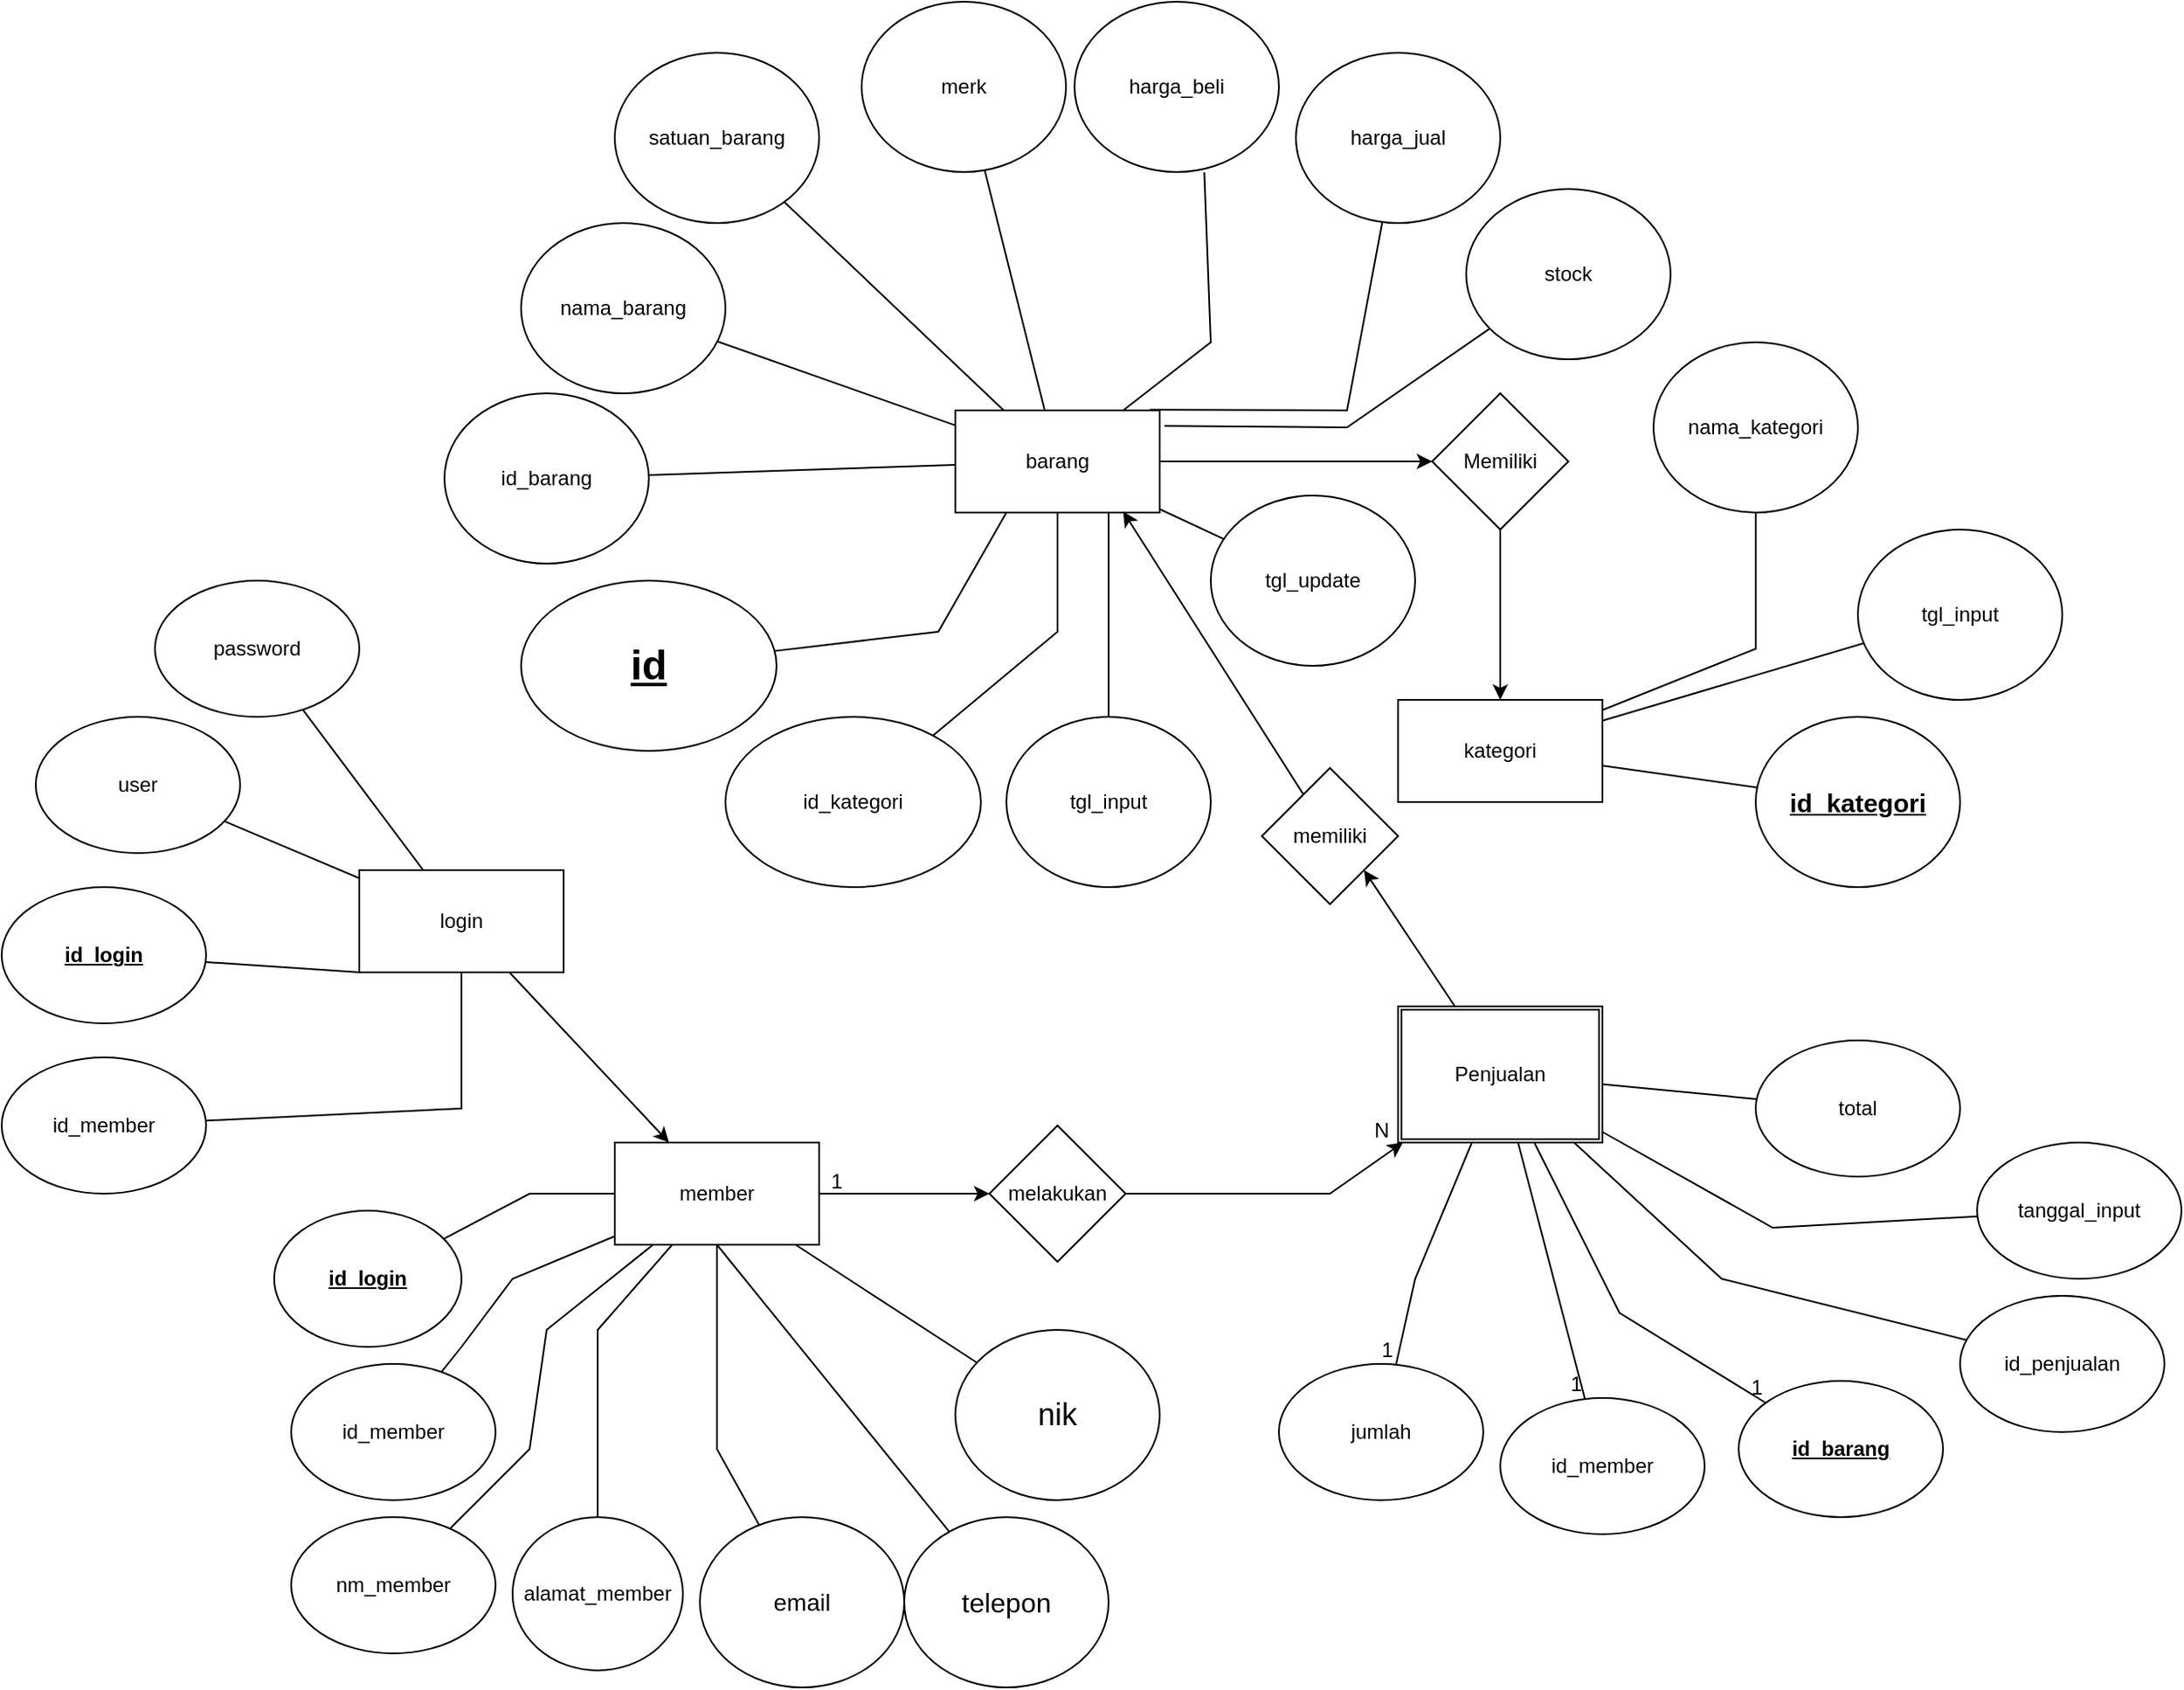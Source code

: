 <mxfile version="24.2.8" type="device">
  <diagram name="Page-1" id="Ta4fngU8CTSRcV5Dksh-">
    <mxGraphModel dx="2199" dy="2141" grid="1" gridSize="10" guides="1" tooltips="1" connect="1" arrows="1" fold="1" page="1" pageScale="1" pageWidth="850" pageHeight="1100" math="0" shadow="0">
      <root>
        <mxCell id="0" />
        <mxCell id="1" parent="0" />
        <mxCell id="ySG-ZQxcT2D6V-AMraM6-2" value="member" style="rounded=0;whiteSpace=wrap;html=1;" parent="1" vertex="1">
          <mxGeometry x="330" y="340" width="120" height="60" as="geometry" />
        </mxCell>
        <mxCell id="ySG-ZQxcT2D6V-AMraM6-3" value="id_member" style="ellipse;whiteSpace=wrap;html=1;" parent="1" vertex="1">
          <mxGeometry x="140" y="470" width="120" height="80" as="geometry" />
        </mxCell>
        <mxCell id="ySG-ZQxcT2D6V-AMraM6-4" value="nm_member" style="ellipse;whiteSpace=wrap;html=1;" parent="1" vertex="1">
          <mxGeometry x="140" y="560" width="120" height="80" as="geometry" />
        </mxCell>
        <mxCell id="ySG-ZQxcT2D6V-AMraM6-5" value="alamat_member" style="ellipse;whiteSpace=wrap;html=1;" parent="1" vertex="1">
          <mxGeometry x="270" y="560" width="100" height="90" as="geometry" />
        </mxCell>
        <mxCell id="ySG-ZQxcT2D6V-AMraM6-8" value="" style="endArrow=none;html=1;rounded=0;" parent="1" source="ySG-ZQxcT2D6V-AMraM6-3" target="ySG-ZQxcT2D6V-AMraM6-2" edge="1">
          <mxGeometry relative="1" as="geometry">
            <mxPoint x="280" y="110" as="sourcePoint" />
            <mxPoint x="440" y="110" as="targetPoint" />
            <Array as="points">
              <mxPoint x="240" y="460" />
              <mxPoint x="270" y="420" />
            </Array>
          </mxGeometry>
        </mxCell>
        <mxCell id="ySG-ZQxcT2D6V-AMraM6-12" value="" style="endArrow=none;html=1;rounded=0;" parent="1" source="ySG-ZQxcT2D6V-AMraM6-5" target="ySG-ZQxcT2D6V-AMraM6-2" edge="1">
          <mxGeometry relative="1" as="geometry">
            <mxPoint x="360" y="300" as="sourcePoint" />
            <mxPoint x="520" y="300" as="targetPoint" />
            <Array as="points">
              <mxPoint x="320" y="520" />
              <mxPoint x="320" y="450" />
            </Array>
          </mxGeometry>
        </mxCell>
        <mxCell id="ySG-ZQxcT2D6V-AMraM6-14" value="" style="endArrow=none;html=1;rounded=0;" parent="1" source="ySG-ZQxcT2D6V-AMraM6-4" target="ySG-ZQxcT2D6V-AMraM6-2" edge="1">
          <mxGeometry relative="1" as="geometry">
            <mxPoint x="260" y="440" as="sourcePoint" />
            <mxPoint x="420" y="440" as="targetPoint" />
            <Array as="points">
              <mxPoint x="250" y="550" />
              <mxPoint x="280" y="520" />
              <mxPoint x="290" y="450" />
            </Array>
          </mxGeometry>
        </mxCell>
        <mxCell id="ySG-ZQxcT2D6V-AMraM6-29" value="Penjualan" style="shape=ext;double=1;rounded=0;whiteSpace=wrap;html=1;" parent="1" vertex="1">
          <mxGeometry x="790" y="260" width="120" height="80" as="geometry" />
        </mxCell>
        <mxCell id="ySG-ZQxcT2D6V-AMraM6-31" value="&lt;div&gt;jumlah&lt;/div&gt;" style="ellipse;whiteSpace=wrap;html=1;" parent="1" vertex="1">
          <mxGeometry x="720" y="470" width="120" height="80" as="geometry" />
        </mxCell>
        <mxCell id="ySG-ZQxcT2D6V-AMraM6-32" value="id_penjualan" style="ellipse;whiteSpace=wrap;html=1;" parent="1" vertex="1">
          <mxGeometry x="1120" y="430" width="120" height="80" as="geometry" />
        </mxCell>
        <mxCell id="ySG-ZQxcT2D6V-AMraM6-33" value="&lt;u&gt;&lt;b&gt;id_barang&lt;/b&gt;&lt;/u&gt;" style="ellipse;whiteSpace=wrap;html=1;" parent="1" vertex="1">
          <mxGeometry x="990" y="480" width="120" height="80" as="geometry" />
        </mxCell>
        <mxCell id="ySG-ZQxcT2D6V-AMraM6-34" value="id_member" style="ellipse;whiteSpace=wrap;html=1;" parent="1" vertex="1">
          <mxGeometry x="850" y="490" width="120" height="80" as="geometry" />
        </mxCell>
        <mxCell id="ySG-ZQxcT2D6V-AMraM6-35" value="" style="endArrow=none;html=1;rounded=0;" parent="1" source="ySG-ZQxcT2D6V-AMraM6-29" target="ySG-ZQxcT2D6V-AMraM6-33" edge="1">
          <mxGeometry relative="1" as="geometry">
            <mxPoint x="420" y="550" as="sourcePoint" />
            <mxPoint x="580" y="550" as="targetPoint" />
            <Array as="points">
              <mxPoint x="920" y="440" />
            </Array>
          </mxGeometry>
        </mxCell>
        <mxCell id="ySG-ZQxcT2D6V-AMraM6-36" value="1" style="resizable=0;html=1;whiteSpace=wrap;align=right;verticalAlign=bottom;" parent="ySG-ZQxcT2D6V-AMraM6-35" connectable="0" vertex="1">
          <mxGeometry x="1" relative="1" as="geometry" />
        </mxCell>
        <mxCell id="ySG-ZQxcT2D6V-AMraM6-39" value="" style="endArrow=none;html=1;rounded=0;" parent="1" source="ySG-ZQxcT2D6V-AMraM6-29" target="ySG-ZQxcT2D6V-AMraM6-31" edge="1">
          <mxGeometry relative="1" as="geometry">
            <mxPoint x="420" y="550" as="sourcePoint" />
            <mxPoint x="580" y="550" as="targetPoint" />
            <Array as="points">
              <mxPoint x="800" y="420" />
            </Array>
          </mxGeometry>
        </mxCell>
        <mxCell id="ySG-ZQxcT2D6V-AMraM6-40" value="1" style="resizable=0;html=1;whiteSpace=wrap;align=right;verticalAlign=bottom;" parent="ySG-ZQxcT2D6V-AMraM6-39" connectable="0" vertex="1">
          <mxGeometry x="1" relative="1" as="geometry" />
        </mxCell>
        <mxCell id="ySG-ZQxcT2D6V-AMraM6-41" value="" style="endArrow=none;html=1;rounded=0;" parent="1" source="ySG-ZQxcT2D6V-AMraM6-29" target="ySG-ZQxcT2D6V-AMraM6-34" edge="1">
          <mxGeometry relative="1" as="geometry">
            <mxPoint x="420" y="550" as="sourcePoint" />
            <mxPoint x="580" y="550" as="targetPoint" />
          </mxGeometry>
        </mxCell>
        <mxCell id="ySG-ZQxcT2D6V-AMraM6-42" value="1" style="resizable=0;html=1;whiteSpace=wrap;align=right;verticalAlign=bottom;" parent="ySG-ZQxcT2D6V-AMraM6-41" connectable="0" vertex="1">
          <mxGeometry x="1" relative="1" as="geometry" />
        </mxCell>
        <mxCell id="ySG-ZQxcT2D6V-AMraM6-44" value="" style="endArrow=none;html=1;rounded=0;" parent="1" source="ySG-ZQxcT2D6V-AMraM6-32" target="ySG-ZQxcT2D6V-AMraM6-29" edge="1">
          <mxGeometry relative="1" as="geometry">
            <mxPoint x="420" y="550" as="sourcePoint" />
            <mxPoint x="580" y="550" as="targetPoint" />
            <Array as="points">
              <mxPoint x="980" y="420" />
            </Array>
          </mxGeometry>
        </mxCell>
        <mxCell id="ySG-ZQxcT2D6V-AMraM6-47" value="&lt;font style=&quot;font-size: 16px;&quot;&gt;telepon&lt;/font&gt;" style="ellipse;whiteSpace=wrap;html=1;" parent="1" vertex="1">
          <mxGeometry x="500" y="560" width="120" height="100" as="geometry" />
        </mxCell>
        <mxCell id="ySG-ZQxcT2D6V-AMraM6-48" value="" style="endArrow=none;html=1;rounded=0;exitX=0.5;exitY=1;exitDx=0;exitDy=0;" parent="1" source="ySG-ZQxcT2D6V-AMraM6-2" target="ySG-ZQxcT2D6V-AMraM6-47" edge="1">
          <mxGeometry relative="1" as="geometry">
            <mxPoint x="405" y="302" as="sourcePoint" />
            <mxPoint x="425" y="240" as="targetPoint" />
          </mxGeometry>
        </mxCell>
        <mxCell id="ySG-ZQxcT2D6V-AMraM6-50" value="kategori" style="rounded=0;whiteSpace=wrap;html=1;" parent="1" vertex="1">
          <mxGeometry x="790" y="80" width="120" height="60" as="geometry" />
        </mxCell>
        <mxCell id="ySG-ZQxcT2D6V-AMraM6-51" value="nama_kategori" style="ellipse;whiteSpace=wrap;html=1;" parent="1" vertex="1">
          <mxGeometry x="940" y="-130" width="120" height="100" as="geometry" />
        </mxCell>
        <mxCell id="ySG-ZQxcT2D6V-AMraM6-52" value="&lt;u&gt;&lt;b&gt;&lt;font style=&quot;font-size: 15px;&quot;&gt;id_kategori&lt;/font&gt;&lt;/b&gt;&lt;/u&gt;" style="ellipse;whiteSpace=wrap;html=1;" parent="1" vertex="1">
          <mxGeometry x="1000" y="90" width="120" height="100" as="geometry" />
        </mxCell>
        <mxCell id="ySG-ZQxcT2D6V-AMraM6-54" value="tgl_input" style="ellipse;whiteSpace=wrap;html=1;" parent="1" vertex="1">
          <mxGeometry x="1060" y="-20" width="120" height="100" as="geometry" />
        </mxCell>
        <mxCell id="ySG-ZQxcT2D6V-AMraM6-55" value="" style="endArrow=none;html=1;rounded=0;" parent="1" source="ySG-ZQxcT2D6V-AMraM6-50" target="ySG-ZQxcT2D6V-AMraM6-52" edge="1">
          <mxGeometry relative="1" as="geometry">
            <mxPoint x="375" y="340" as="sourcePoint" />
            <mxPoint x="375" y="410" as="targetPoint" />
          </mxGeometry>
        </mxCell>
        <mxCell id="ySG-ZQxcT2D6V-AMraM6-57" value="" style="endArrow=none;html=1;rounded=0;" parent="1" source="ySG-ZQxcT2D6V-AMraM6-50" target="ySG-ZQxcT2D6V-AMraM6-51" edge="1">
          <mxGeometry relative="1" as="geometry">
            <mxPoint x="650" y="177" as="sourcePoint" />
            <mxPoint x="599" y="183" as="targetPoint" />
            <Array as="points">
              <mxPoint x="1000" y="50" />
            </Array>
          </mxGeometry>
        </mxCell>
        <mxCell id="ySG-ZQxcT2D6V-AMraM6-61" value="" style="endArrow=none;html=1;rounded=0;" parent="1" source="ySG-ZQxcT2D6V-AMraM6-50" target="ySG-ZQxcT2D6V-AMraM6-54" edge="1">
          <mxGeometry relative="1" as="geometry">
            <mxPoint x="670" y="197" as="sourcePoint" />
            <mxPoint x="619" y="203" as="targetPoint" />
          </mxGeometry>
        </mxCell>
        <mxCell id="ySG-ZQxcT2D6V-AMraM6-65" value="barang" style="rounded=0;whiteSpace=wrap;html=1;" parent="1" vertex="1">
          <mxGeometry x="530" y="-90" width="120" height="60" as="geometry" />
        </mxCell>
        <mxCell id="ySG-ZQxcT2D6V-AMraM6-66" value="&lt;font style=&quot;font-size: 24px;&quot;&gt;&lt;u&gt;&lt;b&gt;id&lt;/b&gt;&lt;/u&gt;&lt;/font&gt;" style="ellipse;whiteSpace=wrap;html=1;" parent="1" vertex="1">
          <mxGeometry x="275" y="10" width="150" height="100" as="geometry" />
        </mxCell>
        <mxCell id="ySG-ZQxcT2D6V-AMraM6-67" value="nama_barang" style="ellipse;whiteSpace=wrap;html=1;" parent="1" vertex="1">
          <mxGeometry x="275" y="-200" width="120" height="100" as="geometry" />
        </mxCell>
        <mxCell id="ySG-ZQxcT2D6V-AMraM6-68" value="merk" style="ellipse;whiteSpace=wrap;html=1;" parent="1" vertex="1">
          <mxGeometry x="475" y="-330" width="120" height="100" as="geometry" />
        </mxCell>
        <mxCell id="ySG-ZQxcT2D6V-AMraM6-69" value="id_barang" style="ellipse;whiteSpace=wrap;html=1;" parent="1" vertex="1">
          <mxGeometry x="230" y="-100" width="120" height="100" as="geometry" />
        </mxCell>
        <mxCell id="ySG-ZQxcT2D6V-AMraM6-71" value="" style="endArrow=none;html=1;rounded=0;exitX=0.25;exitY=1;exitDx=0;exitDy=0;" parent="1" source="ySG-ZQxcT2D6V-AMraM6-65" target="ySG-ZQxcT2D6V-AMraM6-66" edge="1">
          <mxGeometry relative="1" as="geometry">
            <mxPoint x="703" y="140" as="sourcePoint" />
            <mxPoint x="691" y="89" as="targetPoint" />
            <Array as="points">
              <mxPoint x="520" y="40" />
            </Array>
          </mxGeometry>
        </mxCell>
        <mxCell id="ySG-ZQxcT2D6V-AMraM6-74" value="" style="endArrow=none;html=1;rounded=0;" parent="1" source="ySG-ZQxcT2D6V-AMraM6-65" target="ySG-ZQxcT2D6V-AMraM6-67" edge="1">
          <mxGeometry relative="1" as="geometry">
            <mxPoint x="620" y="380" as="sourcePoint" />
            <mxPoint x="730" y="314" as="targetPoint" />
          </mxGeometry>
        </mxCell>
        <mxCell id="ySG-ZQxcT2D6V-AMraM6-76" value="" style="endArrow=none;html=1;rounded=0;" parent="1" source="ySG-ZQxcT2D6V-AMraM6-65" target="ySG-ZQxcT2D6V-AMraM6-69" edge="1">
          <mxGeometry relative="1" as="geometry">
            <mxPoint x="630" y="390" as="sourcePoint" />
            <mxPoint x="740" y="324" as="targetPoint" />
          </mxGeometry>
        </mxCell>
        <mxCell id="ySG-ZQxcT2D6V-AMraM6-78" value="" style="endArrow=none;html=1;rounded=0;" parent="1" source="ySG-ZQxcT2D6V-AMraM6-65" target="ySG-ZQxcT2D6V-AMraM6-68" edge="1">
          <mxGeometry relative="1" as="geometry">
            <mxPoint x="640" y="400" as="sourcePoint" />
            <mxPoint x="750" y="334" as="targetPoint" />
          </mxGeometry>
        </mxCell>
        <mxCell id="ySG-ZQxcT2D6V-AMraM6-80" value="melakukan" style="rhombus;whiteSpace=wrap;html=1;" parent="1" vertex="1">
          <mxGeometry x="550" y="330" width="80" height="80" as="geometry" />
        </mxCell>
        <mxCell id="ySG-ZQxcT2D6V-AMraM6-92" value="harga_beli" style="ellipse;whiteSpace=wrap;html=1;" parent="1" vertex="1">
          <mxGeometry x="600" y="-330" width="120" height="100" as="geometry" />
        </mxCell>
        <mxCell id="ySG-ZQxcT2D6V-AMraM6-94" value="harga_jual" style="ellipse;whiteSpace=wrap;html=1;" parent="1" vertex="1">
          <mxGeometry x="730" y="-300" width="120" height="100" as="geometry" />
        </mxCell>
        <mxCell id="ySG-ZQxcT2D6V-AMraM6-95" value="satuan_barang" style="ellipse;whiteSpace=wrap;html=1;" parent="1" vertex="1">
          <mxGeometry x="330" y="-300" width="120" height="100" as="geometry" />
        </mxCell>
        <mxCell id="ySG-ZQxcT2D6V-AMraM6-96" value="stock" style="ellipse;whiteSpace=wrap;html=1;" parent="1" vertex="1">
          <mxGeometry x="830" y="-220" width="120" height="100" as="geometry" />
        </mxCell>
        <mxCell id="ySG-ZQxcT2D6V-AMraM6-97" value="" style="endArrow=none;html=1;rounded=0;entryX=0.635;entryY=1.002;entryDx=0;entryDy=0;entryPerimeter=0;" parent="1" source="ySG-ZQxcT2D6V-AMraM6-65" target="ySG-ZQxcT2D6V-AMraM6-92" edge="1">
          <mxGeometry relative="1" as="geometry">
            <mxPoint x="1010" y="191" as="sourcePoint" />
            <mxPoint x="1226" y="159" as="targetPoint" />
            <Array as="points">
              <mxPoint x="680" y="-130" />
            </Array>
          </mxGeometry>
        </mxCell>
        <mxCell id="ySG-ZQxcT2D6V-AMraM6-99" value="" style="endArrow=none;html=1;rounded=0;exitX=0.951;exitY=-0.006;exitDx=0;exitDy=0;exitPerimeter=0;" parent="1" source="ySG-ZQxcT2D6V-AMraM6-65" target="ySG-ZQxcT2D6V-AMraM6-94" edge="1">
          <mxGeometry relative="1" as="geometry">
            <mxPoint x="1020" y="201" as="sourcePoint" />
            <mxPoint x="1236" y="169" as="targetPoint" />
            <Array as="points">
              <mxPoint x="760" y="-90" />
            </Array>
          </mxGeometry>
        </mxCell>
        <mxCell id="ySG-ZQxcT2D6V-AMraM6-101" value="" style="endArrow=none;html=1;rounded=0;" parent="1" source="ySG-ZQxcT2D6V-AMraM6-65" target="ySG-ZQxcT2D6V-AMraM6-95" edge="1">
          <mxGeometry relative="1" as="geometry">
            <mxPoint x="1030" y="211" as="sourcePoint" />
            <mxPoint x="1246" y="179" as="targetPoint" />
          </mxGeometry>
        </mxCell>
        <mxCell id="ySG-ZQxcT2D6V-AMraM6-103" value="" style="endArrow=none;html=1;rounded=0;exitX=1.023;exitY=0.153;exitDx=0;exitDy=0;exitPerimeter=0;" parent="1" source="ySG-ZQxcT2D6V-AMraM6-65" target="ySG-ZQxcT2D6V-AMraM6-96" edge="1">
          <mxGeometry relative="1" as="geometry">
            <mxPoint x="1040" y="221" as="sourcePoint" />
            <mxPoint x="1256" y="189" as="targetPoint" />
            <Array as="points">
              <mxPoint x="760" y="-80" />
            </Array>
          </mxGeometry>
        </mxCell>
        <mxCell id="ySG-ZQxcT2D6V-AMraM6-105" value="&lt;font style=&quot;font-size: 14px;&quot;&gt;email&lt;/font&gt;" style="ellipse;whiteSpace=wrap;html=1;" parent="1" vertex="1">
          <mxGeometry x="380" y="560" width="120" height="100" as="geometry" />
        </mxCell>
        <mxCell id="ySG-ZQxcT2D6V-AMraM6-106" value="&lt;font style=&quot;font-size: 18px;&quot;&gt;nik&lt;/font&gt;" style="ellipse;whiteSpace=wrap;html=1;" parent="1" vertex="1">
          <mxGeometry x="530" y="450" width="120" height="100" as="geometry" />
        </mxCell>
        <mxCell id="ySG-ZQxcT2D6V-AMraM6-107" value="" style="endArrow=none;html=1;rounded=0;" parent="1" source="ySG-ZQxcT2D6V-AMraM6-2" target="ySG-ZQxcT2D6V-AMraM6-106" edge="1">
          <mxGeometry relative="1" as="geometry">
            <mxPoint x="375" y="340" as="sourcePoint" />
            <mxPoint x="309" y="436" as="targetPoint" />
          </mxGeometry>
        </mxCell>
        <mxCell id="ySG-ZQxcT2D6V-AMraM6-109" value="" style="endArrow=none;html=1;rounded=0;" parent="1" source="ySG-ZQxcT2D6V-AMraM6-2" target="ySG-ZQxcT2D6V-AMraM6-105" edge="1">
          <mxGeometry relative="1" as="geometry">
            <mxPoint x="385" y="350" as="sourcePoint" />
            <mxPoint x="319" y="446" as="targetPoint" />
            <Array as="points">
              <mxPoint x="390" y="520" />
            </Array>
          </mxGeometry>
        </mxCell>
        <mxCell id="ySG-ZQxcT2D6V-AMraM6-111" value="total" style="ellipse;whiteSpace=wrap;html=1;" parent="1" vertex="1">
          <mxGeometry x="1000" y="280" width="120" height="80" as="geometry" />
        </mxCell>
        <mxCell id="ySG-ZQxcT2D6V-AMraM6-112" value="tanggal_input" style="ellipse;whiteSpace=wrap;html=1;" parent="1" vertex="1">
          <mxGeometry x="1130" y="340" width="120" height="80" as="geometry" />
        </mxCell>
        <mxCell id="ySG-ZQxcT2D6V-AMraM6-114" value="" style="endArrow=none;html=1;rounded=0;" parent="1" source="ySG-ZQxcT2D6V-AMraM6-111" target="ySG-ZQxcT2D6V-AMraM6-29" edge="1">
          <mxGeometry relative="1" as="geometry">
            <mxPoint x="980" y="426" as="sourcePoint" />
            <mxPoint x="850" y="415" as="targetPoint" />
          </mxGeometry>
        </mxCell>
        <mxCell id="ySG-ZQxcT2D6V-AMraM6-121" value="login" style="rounded=0;whiteSpace=wrap;html=1;" parent="1" vertex="1">
          <mxGeometry x="180" y="180" width="120" height="60" as="geometry" />
        </mxCell>
        <mxCell id="ySG-ZQxcT2D6V-AMraM6-122" value="&lt;u&gt;&lt;b&gt;id_login&lt;/b&gt;&lt;/u&gt;" style="ellipse;whiteSpace=wrap;html=1;" parent="1" vertex="1">
          <mxGeometry x="-30" y="190" width="120" height="80" as="geometry" />
        </mxCell>
        <mxCell id="ySG-ZQxcT2D6V-AMraM6-125" value="password" style="ellipse;whiteSpace=wrap;html=1;" parent="1" vertex="1">
          <mxGeometry x="60" y="10" width="120" height="80" as="geometry" />
        </mxCell>
        <mxCell id="ySG-ZQxcT2D6V-AMraM6-126" value="user" style="ellipse;whiteSpace=wrap;html=1;" parent="1" vertex="1">
          <mxGeometry x="-10" y="90" width="120" height="80" as="geometry" />
        </mxCell>
        <mxCell id="ySG-ZQxcT2D6V-AMraM6-127" value="" style="endArrow=none;html=1;rounded=0;entryX=0;entryY=1;entryDx=0;entryDy=0;" parent="1" source="ySG-ZQxcT2D6V-AMraM6-122" target="ySG-ZQxcT2D6V-AMraM6-121" edge="1">
          <mxGeometry relative="1" as="geometry">
            <mxPoint x="233" y="402" as="sourcePoint" />
            <mxPoint x="210" y="230" as="targetPoint" />
          </mxGeometry>
        </mxCell>
        <mxCell id="ySG-ZQxcT2D6V-AMraM6-129" value="" style="endArrow=none;html=1;rounded=0;" parent="1" source="ySG-ZQxcT2D6V-AMraM6-126" target="ySG-ZQxcT2D6V-AMraM6-121" edge="1">
          <mxGeometry relative="1" as="geometry">
            <mxPoint x="243" y="412" as="sourcePoint" />
            <mxPoint x="339" y="350" as="targetPoint" />
          </mxGeometry>
        </mxCell>
        <mxCell id="ySG-ZQxcT2D6V-AMraM6-131" value="" style="endArrow=none;html=1;rounded=0;" parent="1" source="ySG-ZQxcT2D6V-AMraM6-125" target="ySG-ZQxcT2D6V-AMraM6-121" edge="1">
          <mxGeometry relative="1" as="geometry">
            <mxPoint x="253" y="422" as="sourcePoint" />
            <mxPoint x="349" y="360" as="targetPoint" />
          </mxGeometry>
        </mxCell>
        <mxCell id="ySG-ZQxcT2D6V-AMraM6-137" value="" style="endArrow=none;html=1;rounded=0;" parent="1" source="ySG-ZQxcT2D6V-AMraM6-112" target="ySG-ZQxcT2D6V-AMraM6-29" edge="1">
          <mxGeometry relative="1" as="geometry">
            <mxPoint x="903" y="495" as="sourcePoint" />
            <mxPoint x="820" y="452" as="targetPoint" />
            <Array as="points">
              <mxPoint x="1010" y="390" />
            </Array>
          </mxGeometry>
        </mxCell>
        <mxCell id="ySG-ZQxcT2D6V-AMraM6-143" value="id_member" style="ellipse;whiteSpace=wrap;html=1;" parent="1" vertex="1">
          <mxGeometry x="-30" y="290" width="120" height="80" as="geometry" />
        </mxCell>
        <mxCell id="ySG-ZQxcT2D6V-AMraM6-144" value="" style="endArrow=none;html=1;rounded=0;" parent="1" source="ySG-ZQxcT2D6V-AMraM6-143" target="ySG-ZQxcT2D6V-AMraM6-121" edge="1">
          <mxGeometry relative="1" as="geometry">
            <mxPoint x="56" y="36" as="sourcePoint" />
            <mxPoint x="206" y="120" as="targetPoint" />
            <Array as="points">
              <mxPoint x="240" y="320" />
            </Array>
          </mxGeometry>
        </mxCell>
        <mxCell id="ySG-ZQxcT2D6V-AMraM6-145" value="" style="resizable=0;html=1;whiteSpace=wrap;align=right;verticalAlign=bottom;" parent="ySG-ZQxcT2D6V-AMraM6-144" connectable="0" vertex="1">
          <mxGeometry x="1" relative="1" as="geometry" />
        </mxCell>
        <mxCell id="ySG-ZQxcT2D6V-AMraM6-146" value="tgl_update" style="ellipse;whiteSpace=wrap;html=1;" parent="1" vertex="1">
          <mxGeometry x="680" y="-40" width="120" height="100" as="geometry" />
        </mxCell>
        <mxCell id="ySG-ZQxcT2D6V-AMraM6-147" value="tgl_input" style="ellipse;whiteSpace=wrap;html=1;" parent="1" vertex="1">
          <mxGeometry x="560" y="90" width="120" height="100" as="geometry" />
        </mxCell>
        <mxCell id="ySG-ZQxcT2D6V-AMraM6-148" value="" style="endArrow=none;html=1;rounded=0;" parent="1" source="ySG-ZQxcT2D6V-AMraM6-65" target="ySG-ZQxcT2D6V-AMraM6-146" edge="1">
          <mxGeometry relative="1" as="geometry">
            <mxPoint x="527" y="30" as="sourcePoint" />
            <mxPoint x="724" y="-190" as="targetPoint" />
          </mxGeometry>
        </mxCell>
        <mxCell id="ySG-ZQxcT2D6V-AMraM6-150" value="" style="endArrow=none;html=1;rounded=0;exitX=0.75;exitY=1;exitDx=0;exitDy=0;" parent="1" source="ySG-ZQxcT2D6V-AMraM6-65" target="ySG-ZQxcT2D6V-AMraM6-147" edge="1">
          <mxGeometry relative="1" as="geometry">
            <mxPoint x="537" y="40" as="sourcePoint" />
            <mxPoint x="734" y="-180" as="targetPoint" />
          </mxGeometry>
        </mxCell>
        <mxCell id="ySG-ZQxcT2D6V-AMraM6-151" value="" style="resizable=0;html=1;whiteSpace=wrap;align=right;verticalAlign=bottom;" parent="ySG-ZQxcT2D6V-AMraM6-150" connectable="0" vertex="1">
          <mxGeometry x="1" relative="1" as="geometry" />
        </mxCell>
        <mxCell id="ySG-ZQxcT2D6V-AMraM6-152" value="id_kategori" style="ellipse;whiteSpace=wrap;html=1;" parent="1" vertex="1">
          <mxGeometry x="395" y="90" width="150" height="100" as="geometry" />
        </mxCell>
        <mxCell id="ySG-ZQxcT2D6V-AMraM6-155" value="" style="endArrow=none;html=1;rounded=0;exitX=0.5;exitY=1;exitDx=0;exitDy=0;" parent="1" source="ySG-ZQxcT2D6V-AMraM6-65" target="ySG-ZQxcT2D6V-AMraM6-152" edge="1">
          <mxGeometry relative="1" as="geometry">
            <mxPoint x="470" y="30" as="sourcePoint" />
            <mxPoint x="351" y="-71" as="targetPoint" />
            <Array as="points">
              <mxPoint x="590" y="40" />
            </Array>
          </mxGeometry>
        </mxCell>
        <mxCell id="ySG-ZQxcT2D6V-AMraM6-158" value="" style="endArrow=classic;html=1;rounded=0;" parent="1" source="ySG-ZQxcT2D6V-AMraM6-2" target="ySG-ZQxcT2D6V-AMraM6-80" edge="1">
          <mxGeometry width="50" height="50" relative="1" as="geometry">
            <mxPoint x="640" y="330" as="sourcePoint" />
            <mxPoint x="690" y="280" as="targetPoint" />
          </mxGeometry>
        </mxCell>
        <mxCell id="ySG-ZQxcT2D6V-AMraM6-159" value="" style="endArrow=classic;html=1;rounded=0;" parent="1" source="ySG-ZQxcT2D6V-AMraM6-80" target="ySG-ZQxcT2D6V-AMraM6-29" edge="1">
          <mxGeometry width="50" height="50" relative="1" as="geometry">
            <mxPoint x="950" y="330" as="sourcePoint" />
            <mxPoint x="1000" y="280" as="targetPoint" />
            <Array as="points">
              <mxPoint x="750" y="370" />
            </Array>
          </mxGeometry>
        </mxCell>
        <mxCell id="Vxk3IypaDAzRvwIZMFb--1" value="&lt;u&gt;&lt;b&gt;id_login&lt;/b&gt;&lt;/u&gt;" style="ellipse;whiteSpace=wrap;html=1;" parent="1" vertex="1">
          <mxGeometry x="130" y="380" width="110" height="80" as="geometry" />
        </mxCell>
        <mxCell id="Vxk3IypaDAzRvwIZMFb--2" value="" style="endArrow=none;html=1;rounded=0;" parent="1" source="Vxk3IypaDAzRvwIZMFb--1" target="ySG-ZQxcT2D6V-AMraM6-2" edge="1">
          <mxGeometry relative="1" as="geometry">
            <mxPoint x="223" y="492" as="sourcePoint" />
            <mxPoint x="353" y="410" as="targetPoint" />
            <Array as="points">
              <mxPoint x="280" y="370" />
            </Array>
          </mxGeometry>
        </mxCell>
        <mxCell id="Vxk3IypaDAzRvwIZMFb--3" value="1" style="text;html=1;align=center;verticalAlign=middle;resizable=0;points=[];autosize=1;strokeColor=none;fillColor=none;" parent="1" vertex="1">
          <mxGeometry x="445" y="348" width="30" height="30" as="geometry" />
        </mxCell>
        <mxCell id="Vxk3IypaDAzRvwIZMFb--4" value="N" style="text;html=1;align=center;verticalAlign=middle;resizable=0;points=[];autosize=1;strokeColor=none;fillColor=none;" parent="1" vertex="1">
          <mxGeometry x="765" y="318" width="30" height="30" as="geometry" />
        </mxCell>
        <mxCell id="Vxk3IypaDAzRvwIZMFb--5" value="" style="endArrow=classic;html=1;rounded=0;entryX=0.821;entryY=0.99;entryDx=0;entryDy=0;entryPerimeter=0;" parent="1" source="Vxk3IypaDAzRvwIZMFb--7" target="ySG-ZQxcT2D6V-AMraM6-65" edge="1">
          <mxGeometry width="50" height="50" relative="1" as="geometry">
            <mxPoint x="640" y="380" as="sourcePoint" />
            <mxPoint x="803" y="350" as="targetPoint" />
            <Array as="points" />
          </mxGeometry>
        </mxCell>
        <mxCell id="Vxk3IypaDAzRvwIZMFb--6" value="" style="endArrow=classic;html=1;rounded=0;" parent="1" source="Vxk3IypaDAzRvwIZMFb--9" target="ySG-ZQxcT2D6V-AMraM6-50" edge="1">
          <mxGeometry width="50" height="50" relative="1" as="geometry">
            <mxPoint x="740" y="230" as="sourcePoint" />
            <mxPoint x="639" y="-21" as="targetPoint" />
            <Array as="points">
              <mxPoint x="850" y="-60" />
            </Array>
          </mxGeometry>
        </mxCell>
        <mxCell id="Vxk3IypaDAzRvwIZMFb--8" value="" style="endArrow=classic;html=1;rounded=0;entryX=1;entryY=1;entryDx=0;entryDy=0;" parent="1" source="ySG-ZQxcT2D6V-AMraM6-29" target="Vxk3IypaDAzRvwIZMFb--7" edge="1">
          <mxGeometry width="50" height="50" relative="1" as="geometry">
            <mxPoint x="810" y="260" as="sourcePoint" />
            <mxPoint x="629" y="-31" as="targetPoint" />
            <Array as="points" />
          </mxGeometry>
        </mxCell>
        <mxCell id="Vxk3IypaDAzRvwIZMFb--7" value="memiliki" style="rhombus;whiteSpace=wrap;html=1;" parent="1" vertex="1">
          <mxGeometry x="710" y="120" width="80" height="80" as="geometry" />
        </mxCell>
        <mxCell id="Vxk3IypaDAzRvwIZMFb--10" value="" style="endArrow=classic;html=1;rounded=0;" parent="1" source="ySG-ZQxcT2D6V-AMraM6-65" target="Vxk3IypaDAzRvwIZMFb--9" edge="1">
          <mxGeometry width="50" height="50" relative="1" as="geometry">
            <mxPoint x="650" y="-60" as="sourcePoint" />
            <mxPoint x="850" y="80" as="targetPoint" />
            <Array as="points" />
          </mxGeometry>
        </mxCell>
        <mxCell id="Vxk3IypaDAzRvwIZMFb--9" value="Memiliki" style="rhombus;whiteSpace=wrap;html=1;" parent="1" vertex="1">
          <mxGeometry x="810" y="-100" width="80" height="80" as="geometry" />
        </mxCell>
        <mxCell id="SkpcoR2XOXINwbyW4rEB-1" value="" style="endArrow=classic;html=1;rounded=0;" edge="1" parent="1" source="ySG-ZQxcT2D6V-AMraM6-121" target="ySG-ZQxcT2D6V-AMraM6-2">
          <mxGeometry width="50" height="50" relative="1" as="geometry">
            <mxPoint x="460" y="380" as="sourcePoint" />
            <mxPoint x="560" y="380" as="targetPoint" />
          </mxGeometry>
        </mxCell>
      </root>
    </mxGraphModel>
  </diagram>
</mxfile>
